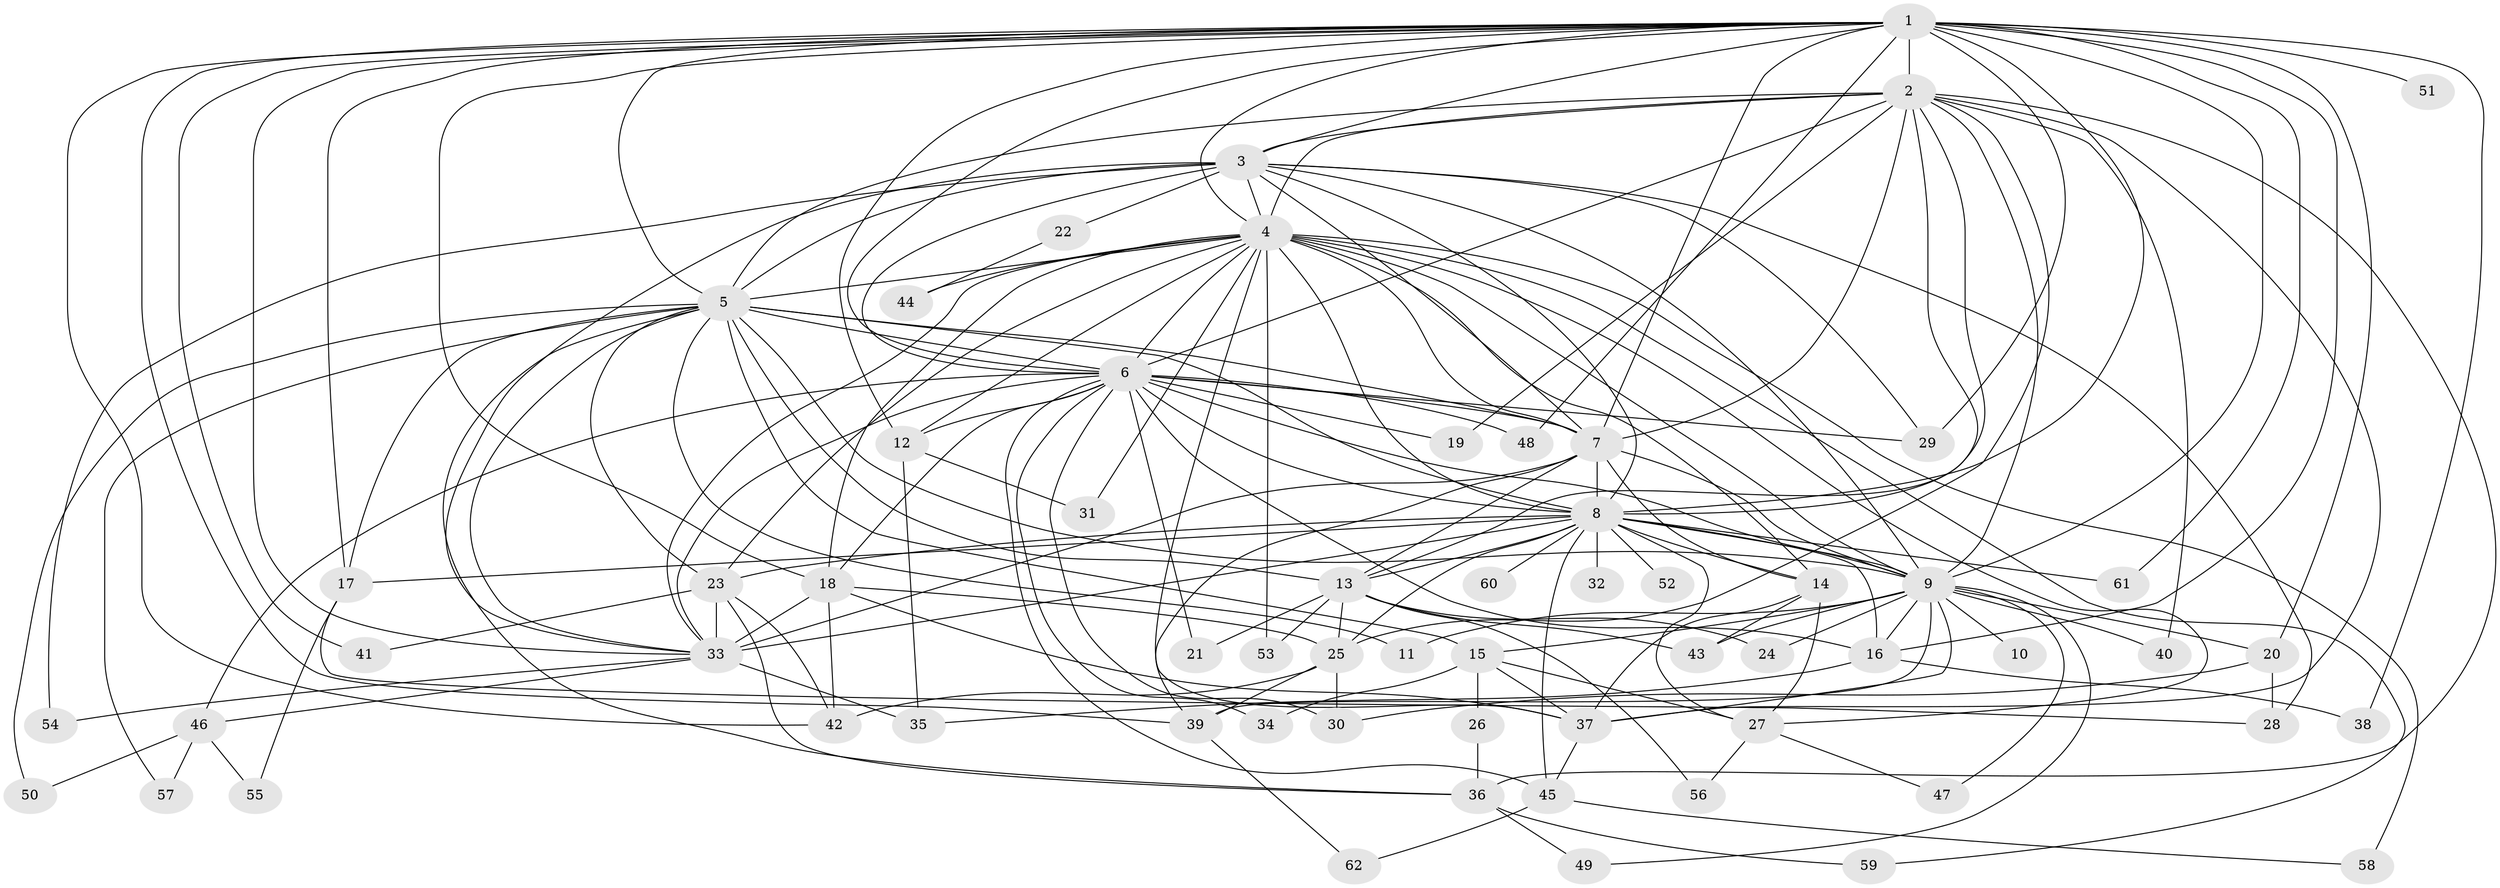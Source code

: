 // original degree distribution, {26: 0.008130081300813009, 21: 0.016260162601626018, 17: 0.008130081300813009, 22: 0.008130081300813009, 25: 0.016260162601626018, 15: 0.008130081300813009, 23: 0.016260162601626018, 2: 0.5121951219512195, 4: 0.0975609756097561, 9: 0.008130081300813009, 5: 0.04878048780487805, 8: 0.008130081300813009, 7: 0.008130081300813009, 3: 0.21138211382113822, 6: 0.024390243902439025}
// Generated by graph-tools (version 1.1) at 2025/34/03/09/25 02:34:42]
// undirected, 62 vertices, 171 edges
graph export_dot {
graph [start="1"]
  node [color=gray90,style=filled];
  1;
  2;
  3;
  4;
  5;
  6;
  7;
  8;
  9;
  10;
  11;
  12;
  13;
  14;
  15;
  16;
  17;
  18;
  19;
  20;
  21;
  22;
  23;
  24;
  25;
  26;
  27;
  28;
  29;
  30;
  31;
  32;
  33;
  34;
  35;
  36;
  37;
  38;
  39;
  40;
  41;
  42;
  43;
  44;
  45;
  46;
  47;
  48;
  49;
  50;
  51;
  52;
  53;
  54;
  55;
  56;
  57;
  58;
  59;
  60;
  61;
  62;
  1 -- 2 [weight=2.0];
  1 -- 3 [weight=1.0];
  1 -- 4 [weight=1.0];
  1 -- 5 [weight=2.0];
  1 -- 6 [weight=1.0];
  1 -- 7 [weight=1.0];
  1 -- 8 [weight=2.0];
  1 -- 9 [weight=2.0];
  1 -- 12 [weight=1.0];
  1 -- 16 [weight=5.0];
  1 -- 17 [weight=1.0];
  1 -- 18 [weight=1.0];
  1 -- 20 [weight=1.0];
  1 -- 29 [weight=1.0];
  1 -- 33 [weight=1.0];
  1 -- 38 [weight=1.0];
  1 -- 39 [weight=1.0];
  1 -- 41 [weight=1.0];
  1 -- 42 [weight=1.0];
  1 -- 48 [weight=1.0];
  1 -- 51 [weight=1.0];
  1 -- 61 [weight=1.0];
  2 -- 3 [weight=3.0];
  2 -- 4 [weight=2.0];
  2 -- 5 [weight=3.0];
  2 -- 6 [weight=3.0];
  2 -- 7 [weight=2.0];
  2 -- 8 [weight=3.0];
  2 -- 9 [weight=2.0];
  2 -- 13 [weight=1.0];
  2 -- 19 [weight=2.0];
  2 -- 25 [weight=2.0];
  2 -- 36 [weight=1.0];
  2 -- 37 [weight=5.0];
  2 -- 40 [weight=1.0];
  3 -- 4 [weight=1.0];
  3 -- 5 [weight=1.0];
  3 -- 6 [weight=1.0];
  3 -- 7 [weight=1.0];
  3 -- 8 [weight=1.0];
  3 -- 9 [weight=1.0];
  3 -- 22 [weight=1.0];
  3 -- 28 [weight=1.0];
  3 -- 29 [weight=2.0];
  3 -- 33 [weight=1.0];
  3 -- 54 [weight=1.0];
  4 -- 5 [weight=1.0];
  4 -- 6 [weight=1.0];
  4 -- 7 [weight=2.0];
  4 -- 8 [weight=1.0];
  4 -- 9 [weight=1.0];
  4 -- 12 [weight=1.0];
  4 -- 14 [weight=1.0];
  4 -- 18 [weight=1.0];
  4 -- 23 [weight=1.0];
  4 -- 27 [weight=1.0];
  4 -- 31 [weight=1.0];
  4 -- 33 [weight=1.0];
  4 -- 37 [weight=1.0];
  4 -- 44 [weight=1.0];
  4 -- 53 [weight=1.0];
  4 -- 58 [weight=1.0];
  4 -- 59 [weight=1.0];
  5 -- 6 [weight=1.0];
  5 -- 7 [weight=1.0];
  5 -- 8 [weight=1.0];
  5 -- 9 [weight=2.0];
  5 -- 11 [weight=1.0];
  5 -- 13 [weight=1.0];
  5 -- 15 [weight=1.0];
  5 -- 17 [weight=1.0];
  5 -- 23 [weight=1.0];
  5 -- 33 [weight=1.0];
  5 -- 36 [weight=1.0];
  5 -- 50 [weight=1.0];
  5 -- 57 [weight=1.0];
  6 -- 7 [weight=2.0];
  6 -- 8 [weight=1.0];
  6 -- 9 [weight=1.0];
  6 -- 12 [weight=1.0];
  6 -- 16 [weight=1.0];
  6 -- 18 [weight=1.0];
  6 -- 19 [weight=2.0];
  6 -- 21 [weight=2.0];
  6 -- 29 [weight=1.0];
  6 -- 30 [weight=2.0];
  6 -- 33 [weight=1.0];
  6 -- 34 [weight=1.0];
  6 -- 45 [weight=1.0];
  6 -- 46 [weight=1.0];
  6 -- 48 [weight=1.0];
  7 -- 8 [weight=2.0];
  7 -- 9 [weight=1.0];
  7 -- 13 [weight=1.0];
  7 -- 14 [weight=1.0];
  7 -- 33 [weight=7.0];
  7 -- 39 [weight=1.0];
  8 -- 9 [weight=1.0];
  8 -- 13 [weight=2.0];
  8 -- 14 [weight=1.0];
  8 -- 16 [weight=1.0];
  8 -- 17 [weight=2.0];
  8 -- 23 [weight=1.0];
  8 -- 25 [weight=1.0];
  8 -- 27 [weight=1.0];
  8 -- 32 [weight=1.0];
  8 -- 33 [weight=1.0];
  8 -- 45 [weight=1.0];
  8 -- 52 [weight=2.0];
  8 -- 60 [weight=1.0];
  8 -- 61 [weight=1.0];
  9 -- 10 [weight=1.0];
  9 -- 11 [weight=1.0];
  9 -- 15 [weight=1.0];
  9 -- 16 [weight=1.0];
  9 -- 20 [weight=1.0];
  9 -- 24 [weight=1.0];
  9 -- 37 [weight=1.0];
  9 -- 39 [weight=1.0];
  9 -- 40 [weight=1.0];
  9 -- 43 [weight=1.0];
  9 -- 47 [weight=1.0];
  9 -- 49 [weight=1.0];
  12 -- 31 [weight=1.0];
  12 -- 35 [weight=2.0];
  13 -- 21 [weight=1.0];
  13 -- 24 [weight=1.0];
  13 -- 25 [weight=1.0];
  13 -- 43 [weight=1.0];
  13 -- 53 [weight=1.0];
  13 -- 56 [weight=1.0];
  14 -- 27 [weight=1.0];
  14 -- 37 [weight=1.0];
  14 -- 43 [weight=1.0];
  15 -- 26 [weight=1.0];
  15 -- 27 [weight=1.0];
  15 -- 34 [weight=1.0];
  15 -- 37 [weight=1.0];
  16 -- 35 [weight=1.0];
  16 -- 38 [weight=1.0];
  17 -- 28 [weight=1.0];
  17 -- 55 [weight=1.0];
  18 -- 25 [weight=1.0];
  18 -- 33 [weight=1.0];
  18 -- 37 [weight=1.0];
  18 -- 42 [weight=1.0];
  20 -- 28 [weight=1.0];
  20 -- 30 [weight=1.0];
  22 -- 44 [weight=1.0];
  23 -- 33 [weight=1.0];
  23 -- 36 [weight=1.0];
  23 -- 41 [weight=1.0];
  23 -- 42 [weight=1.0];
  25 -- 30 [weight=1.0];
  25 -- 39 [weight=1.0];
  25 -- 42 [weight=1.0];
  26 -- 36 [weight=1.0];
  27 -- 47 [weight=1.0];
  27 -- 56 [weight=1.0];
  33 -- 35 [weight=1.0];
  33 -- 46 [weight=1.0];
  33 -- 54 [weight=1.0];
  36 -- 49 [weight=1.0];
  36 -- 59 [weight=1.0];
  37 -- 45 [weight=1.0];
  39 -- 62 [weight=1.0];
  45 -- 58 [weight=1.0];
  45 -- 62 [weight=1.0];
  46 -- 50 [weight=1.0];
  46 -- 55 [weight=1.0];
  46 -- 57 [weight=1.0];
}
